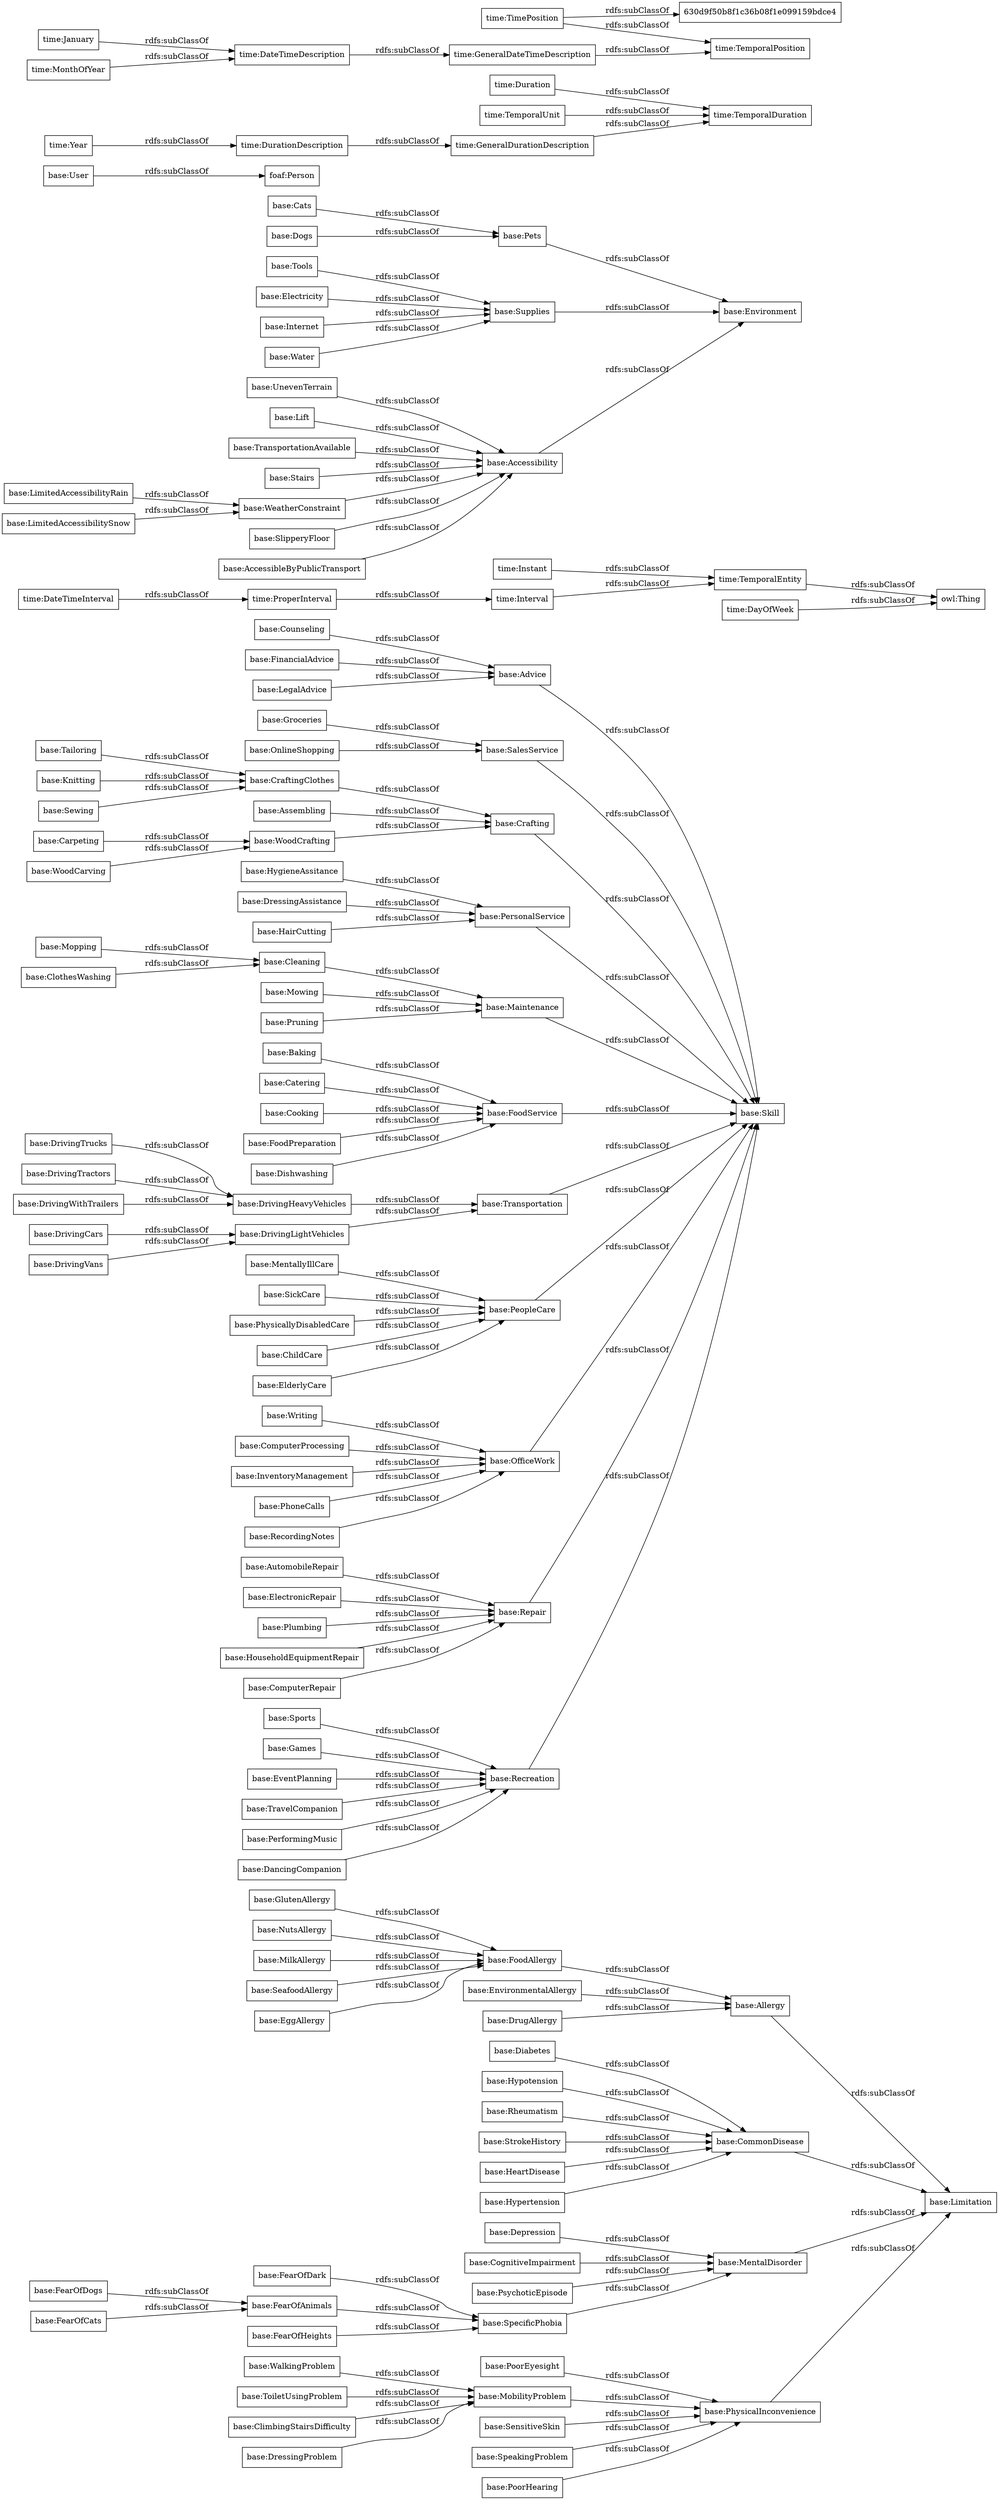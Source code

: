 digraph ar2dtool_diagram { 
rankdir=LR;
size="1000"
node [shape = rectangle, color="black"]; "base:WalkingProblem" "base:Sports" "base:Mopping" "base:Diabetes" "base:Plumbing" "base:Cleaning" "base:Advice" "base:DrivingCars" "base:EnvironmentalAllergy" "base:InventoryManagement" "base:Hypotension" "base:Cooking" "base:PoorHearing" "base:EventPlanning" "base:CognitiveImpairment" "time:Instant" "base:HouseholdEquipmentRepair" "base:Allergy" "base:SalesService" "base:Rheumatism" "time:DayOfWeek" "base:CraftingClothes" "base:UnevenTerrain" "base:Crafting" "base:Carpeting" "base:TravelCompanion" "base:PersonalService" "base:Mowing" "base:DrivingHeavyVehicles" "time:ProperInterval" "base:Dogs" "base:Lift" "base:TransportationAvailable" "base:Recreation" "base:PerformingMusic" "base:PhysicallyDisabledCare" "base:Cats" "base:PhoneCalls" "base:DrivingTrucks" "base:FearOfDark" "base:PoorEyesight" "base:CommonDisease" "base:DancingCompanion" "base:DrivingTractors" "base:FearOfDogs" "base:MilkAllergy" "base:Groceries" "base:FoodPreparation" "base:DressingProblem" "base:SensitiveSkin" "base:RecordingNotes" "base:Tailoring" "base:Assembling" "base:Limitation" "base:ToiletUsingProblem" "base:SpecificPhobia" "base:Pruning" "base:DrivingWithTrailers" "base:StrokeHistory" "base:WoodCarving" "base:FearOfAnimals" "base:Maintenance" "base:User" "base:Stairs" "base:MobilityProblem" "base:ComputerRepair" "base:Dishwashing" "base:SeafoodAllergy" "base:FoodAllergy" "base:ChildCare" "base:DrivingVans" "base:ClothesWashing" "base:OnlineShopping" "base:Accessibility" "base:ElderlyCare" "base:DrugAllergy" "base:HygieneAssitance" "base:MentallyIllCare" "base:Environment" "base:FoodService" "base:ClimbingStairsDifficulty" "base:Electricity" "base:EggAllergy" "base:Internet" "base:HeartDisease" "time:DurationDescription" "base:Transportation" "base:Counseling" "base:PeopleCare" "base:WeatherConstraint" "base:Writing" "base:FinancialAdvice" "base:Pets" "base:Water" "base:LimitedAccessibilityRain" "base:AutomobileRepair" "base:Games" "base:SickCare" "base:Tools" "base:GlutenAllergy" "base:SlipperyFloor" "base:FearOfCats" "base:MentalDisorder" "base:FearOfHeights" "base:Baking" "base:DrivingLightVehicles" "base:DressingAssistance" "base:OfficeWork" "base:PsychoticEpisode" "base:Hypertension" "base:SpeakingProblem" "base:NutsAllergy" "base:Knitting" "base:LimitedAccessibilitySnow" "base:ElectronicRepair" "base:AccessibleByPublicTransport" "base:Repair" "base:Skill" "base:Supplies" "base:HairCutting" "base:Catering" "base:LegalAdvice" "base:WoodCrafting" "base:ComputerProcessing" "base:PhysicalInconvenience" "base:Depression" "base:Sewing" "630d9f50b8f1c36b08f1e099159bdce4" "time:GeneralDateTimeDescription" "time:DateTimeInterval" "time:TemporalDuration" "time:Duration" "time:GeneralDurationDescription" "time:January" "time:TimePosition" "time:TemporalPosition" "time:Interval" "time:TemporalEntity" "time:Year" "time:MonthOfYear" "time:DateTimeDescription" "time:TemporalUnit" ; /*classes style*/
	"time:DateTimeDescription" -> "time:GeneralDateTimeDescription" [ label = "rdfs:subClassOf" ];
	"base:HairCutting" -> "base:PersonalService" [ label = "rdfs:subClassOf" ];
	"base:NutsAllergy" -> "base:FoodAllergy" [ label = "rdfs:subClassOf" ];
	"base:AccessibleByPublicTransport" -> "base:Accessibility" [ label = "rdfs:subClassOf" ];
	"base:Counseling" -> "base:Advice" [ label = "rdfs:subClassOf" ];
	"base:FinancialAdvice" -> "base:Advice" [ label = "rdfs:subClassOf" ];
	"base:DrugAllergy" -> "base:Allergy" [ label = "rdfs:subClassOf" ];
	"base:Groceries" -> "base:SalesService" [ label = "rdfs:subClassOf" ];
	"base:DancingCompanion" -> "base:Recreation" [ label = "rdfs:subClassOf" ];
	"time:Instant" -> "time:TemporalEntity" [ label = "rdfs:subClassOf" ];
	"base:SlipperyFloor" -> "base:Accessibility" [ label = "rdfs:subClassOf" ];
	"base:EnvironmentalAllergy" -> "base:Allergy" [ label = "rdfs:subClassOf" ];
	"base:FearOfCats" -> "base:FearOfAnimals" [ label = "rdfs:subClassOf" ];
	"base:Cats" -> "base:Pets" [ label = "rdfs:subClassOf" ];
	"base:HouseholdEquipmentRepair" -> "base:Repair" [ label = "rdfs:subClassOf" ];
	"base:LimitedAccessibilityRain" -> "base:WeatherConstraint" [ label = "rdfs:subClassOf" ];
	"base:Internet" -> "base:Supplies" [ label = "rdfs:subClassOf" ];
	"base:DrivingTractors" -> "base:DrivingHeavyVehicles" [ label = "rdfs:subClassOf" ];
	"base:Water" -> "base:Supplies" [ label = "rdfs:subClassOf" ];
	"base:PeopleCare" -> "base:Skill" [ label = "rdfs:subClassOf" ];
	"base:MobilityProblem" -> "base:PhysicalInconvenience" [ label = "rdfs:subClassOf" ];
	"base:Games" -> "base:Recreation" [ label = "rdfs:subClassOf" ];
	"base:Hypotension" -> "base:CommonDisease" [ label = "rdfs:subClassOf" ];
	"base:Carpeting" -> "base:WoodCrafting" [ label = "rdfs:subClassOf" ];
	"time:ProperInterval" -> "time:Interval" [ label = "rdfs:subClassOf" ];
	"base:Allergy" -> "base:Limitation" [ label = "rdfs:subClassOf" ];
	"base:OfficeWork" -> "base:Skill" [ label = "rdfs:subClassOf" ];
	"base:Plumbing" -> "base:Repair" [ label = "rdfs:subClassOf" ];
	"base:Depression" -> "base:MentalDisorder" [ label = "rdfs:subClassOf" ];
	"base:FearOfAnimals" -> "base:SpecificPhobia" [ label = "rdfs:subClassOf" ];
	"base:SickCare" -> "base:PeopleCare" [ label = "rdfs:subClassOf" ];
	"base:LimitedAccessibilitySnow" -> "base:WeatherConstraint" [ label = "rdfs:subClassOf" ];
	"base:Lift" -> "base:Accessibility" [ label = "rdfs:subClassOf" ];
	"base:ToiletUsingProblem" -> "base:MobilityProblem" [ label = "rdfs:subClassOf" ];
	"base:DrivingHeavyVehicles" -> "base:Transportation" [ label = "rdfs:subClassOf" ];
	"time:MonthOfYear" -> "time:DateTimeDescription" [ label = "rdfs:subClassOf" ];
	"base:FearOfDark" -> "base:SpecificPhobia" [ label = "rdfs:subClassOf" ];
	"base:EventPlanning" -> "base:Recreation" [ label = "rdfs:subClassOf" ];
	"base:Sewing" -> "base:CraftingClothes" [ label = "rdfs:subClassOf" ];
	"base:ElectronicRepair" -> "base:Repair" [ label = "rdfs:subClassOf" ];
	"base:DrivingTrucks" -> "base:DrivingHeavyVehicles" [ label = "rdfs:subClassOf" ];
	"base:DressingAssistance" -> "base:PersonalService" [ label = "rdfs:subClassOf" ];
	"base:MentallyIllCare" -> "base:PeopleCare" [ label = "rdfs:subClassOf" ];
	"base:WeatherConstraint" -> "base:Accessibility" [ label = "rdfs:subClassOf" ];
	"base:Baking" -> "base:FoodService" [ label = "rdfs:subClassOf" ];
	"base:DrivingLightVehicles" -> "base:Transportation" [ label = "rdfs:subClassOf" ];
	"base:FearOfDogs" -> "base:FearOfAnimals" [ label = "rdfs:subClassOf" ];
	"base:AutomobileRepair" -> "base:Repair" [ label = "rdfs:subClassOf" ];
	"base:Dogs" -> "base:Pets" [ label = "rdfs:subClassOf" ];
	"base:WoodCarving" -> "base:WoodCrafting" [ label = "rdfs:subClassOf" ];
	"base:TravelCompanion" -> "base:Recreation" [ label = "rdfs:subClassOf" ];
	"base:OnlineShopping" -> "base:SalesService" [ label = "rdfs:subClassOf" ];
	"base:TransportationAvailable" -> "base:Accessibility" [ label = "rdfs:subClassOf" ];
	"base:Pruning" -> "base:Maintenance" [ label = "rdfs:subClassOf" ];
	"base:EggAllergy" -> "base:FoodAllergy" [ label = "rdfs:subClassOf" ];
	"time:Duration" -> "time:TemporalDuration" [ label = "rdfs:subClassOf" ];
	"base:Accessibility" -> "base:Environment" [ label = "rdfs:subClassOf" ];
	"base:DrivingWithTrailers" -> "base:DrivingHeavyVehicles" [ label = "rdfs:subClassOf" ];
	"base:PsychoticEpisode" -> "base:MentalDisorder" [ label = "rdfs:subClassOf" ];
	"base:Catering" -> "base:FoodService" [ label = "rdfs:subClassOf" ];
	"base:Writing" -> "base:OfficeWork" [ label = "rdfs:subClassOf" ];
	"base:SensitiveSkin" -> "base:PhysicalInconvenience" [ label = "rdfs:subClassOf" ];
	"base:DressingProblem" -> "base:MobilityProblem" [ label = "rdfs:subClassOf" ];
	"base:Hypertension" -> "base:CommonDisease" [ label = "rdfs:subClassOf" ];
	"base:Repair" -> "base:Skill" [ label = "rdfs:subClassOf" ];
	"base:FoodAllergy" -> "base:Allergy" [ label = "rdfs:subClassOf" ];
	"base:Advice" -> "base:Skill" [ label = "rdfs:subClassOf" ];
	"base:Electricity" -> "base:Supplies" [ label = "rdfs:subClassOf" ];
	"base:Stairs" -> "base:Accessibility" [ label = "rdfs:subClassOf" ];
	"base:PhoneCalls" -> "base:OfficeWork" [ label = "rdfs:subClassOf" ];
	"base:PerformingMusic" -> "base:Recreation" [ label = "rdfs:subClassOf" ];
	"base:FoodService" -> "base:Skill" [ label = "rdfs:subClassOf" ];
	"base:CognitiveImpairment" -> "base:MentalDisorder" [ label = "rdfs:subClassOf" ];
	"base:Recreation" -> "base:Skill" [ label = "rdfs:subClassOf" ];
	"base:CraftingClothes" -> "base:Crafting" [ label = "rdfs:subClassOf" ];
	"base:Cleaning" -> "base:Maintenance" [ label = "rdfs:subClassOf" ];
	"base:SeafoodAllergy" -> "base:FoodAllergy" [ label = "rdfs:subClassOf" ];
	"base:ComputerProcessing" -> "base:OfficeWork" [ label = "rdfs:subClassOf" ];
	"base:InventoryManagement" -> "base:OfficeWork" [ label = "rdfs:subClassOf" ];
	"time:TimePosition" -> "630d9f50b8f1c36b08f1e099159bdce4" [ label = "rdfs:subClassOf" ];
	"time:TimePosition" -> "time:TemporalPosition" [ label = "rdfs:subClassOf" ];
	"base:DrivingVans" -> "base:DrivingLightVehicles" [ label = "rdfs:subClassOf" ];
	"base:SalesService" -> "base:Skill" [ label = "rdfs:subClassOf" ];
	"time:TemporalEntity" -> "owl:Thing" [ label = "rdfs:subClassOf" ];
	"base:HygieneAssitance" -> "base:PersonalService" [ label = "rdfs:subClassOf" ];
	"base:DrivingCars" -> "base:DrivingLightVehicles" [ label = "rdfs:subClassOf" ];
	"base:User" -> "foaf:Person" [ label = "rdfs:subClassOf" ];
	"base:Dishwashing" -> "base:FoodService" [ label = "rdfs:subClassOf" ];
	"base:Tools" -> "base:Supplies" [ label = "rdfs:subClassOf" ];
	"time:GeneralDurationDescription" -> "time:TemporalDuration" [ label = "rdfs:subClassOf" ];
	"base:WoodCrafting" -> "base:Crafting" [ label = "rdfs:subClassOf" ];
	"base:PoorHearing" -> "base:PhysicalInconvenience" [ label = "rdfs:subClassOf" ];
	"base:Tailoring" -> "base:CraftingClothes" [ label = "rdfs:subClassOf" ];
	"base:SpeakingProblem" -> "base:PhysicalInconvenience" [ label = "rdfs:subClassOf" ];
	"base:UnevenTerrain" -> "base:Accessibility" [ label = "rdfs:subClassOf" ];
	"base:LegalAdvice" -> "base:Advice" [ label = "rdfs:subClassOf" ];
	"time:DateTimeInterval" -> "time:ProperInterval" [ label = "rdfs:subClassOf" ];
	"base:Pets" -> "base:Environment" [ label = "rdfs:subClassOf" ];
	"time:Interval" -> "time:TemporalEntity" [ label = "rdfs:subClassOf" ];
	"base:Crafting" -> "base:Skill" [ label = "rdfs:subClassOf" ];
	"time:GeneralDateTimeDescription" -> "time:TemporalPosition" [ label = "rdfs:subClassOf" ];
	"base:Supplies" -> "base:Environment" [ label = "rdfs:subClassOf" ];
	"base:Diabetes" -> "base:CommonDisease" [ label = "rdfs:subClassOf" ];
	"base:MilkAllergy" -> "base:FoodAllergy" [ label = "rdfs:subClassOf" ];
	"time:January" -> "time:DateTimeDescription" [ label = "rdfs:subClassOf" ];
	"base:PhysicallyDisabledCare" -> "base:PeopleCare" [ label = "rdfs:subClassOf" ];
	"base:SpecificPhobia" -> "base:MentalDisorder" [ label = "rdfs:subClassOf" ];
	"base:FearOfHeights" -> "base:SpecificPhobia" [ label = "rdfs:subClassOf" ];
	"base:MentalDisorder" -> "base:Limitation" [ label = "rdfs:subClassOf" ];
	"time:DayOfWeek" -> "owl:Thing" [ label = "rdfs:subClassOf" ];
	"base:WalkingProblem" -> "base:MobilityProblem" [ label = "rdfs:subClassOf" ];
	"base:ClothesWashing" -> "base:Cleaning" [ label = "rdfs:subClassOf" ];
	"base:Mowing" -> "base:Maintenance" [ label = "rdfs:subClassOf" ];
	"base:PersonalService" -> "base:Skill" [ label = "rdfs:subClassOf" ];
	"time:Year" -> "time:DurationDescription" [ label = "rdfs:subClassOf" ];
	"base:Mopping" -> "base:Cleaning" [ label = "rdfs:subClassOf" ];
	"time:DurationDescription" -> "time:GeneralDurationDescription" [ label = "rdfs:subClassOf" ];
	"base:Maintenance" -> "base:Skill" [ label = "rdfs:subClassOf" ];
	"base:Rheumatism" -> "base:CommonDisease" [ label = "rdfs:subClassOf" ];
	"base:Cooking" -> "base:FoodService" [ label = "rdfs:subClassOf" ];
	"base:Sports" -> "base:Recreation" [ label = "rdfs:subClassOf" ];
	"base:Knitting" -> "base:CraftingClothes" [ label = "rdfs:subClassOf" ];
	"time:TemporalUnit" -> "time:TemporalDuration" [ label = "rdfs:subClassOf" ];
	"base:PhysicalInconvenience" -> "base:Limitation" [ label = "rdfs:subClassOf" ];
	"base:StrokeHistory" -> "base:CommonDisease" [ label = "rdfs:subClassOf" ];
	"base:Transportation" -> "base:Skill" [ label = "rdfs:subClassOf" ];
	"base:HeartDisease" -> "base:CommonDisease" [ label = "rdfs:subClassOf" ];
	"base:FoodPreparation" -> "base:FoodService" [ label = "rdfs:subClassOf" ];
	"base:ClimbingStairsDifficulty" -> "base:MobilityProblem" [ label = "rdfs:subClassOf" ];
	"base:ComputerRepair" -> "base:Repair" [ label = "rdfs:subClassOf" ];
	"base:Assembling" -> "base:Crafting" [ label = "rdfs:subClassOf" ];
	"base:CommonDisease" -> "base:Limitation" [ label = "rdfs:subClassOf" ];
	"base:PoorEyesight" -> "base:PhysicalInconvenience" [ label = "rdfs:subClassOf" ];
	"base:ChildCare" -> "base:PeopleCare" [ label = "rdfs:subClassOf" ];
	"base:GlutenAllergy" -> "base:FoodAllergy" [ label = "rdfs:subClassOf" ];
	"base:ElderlyCare" -> "base:PeopleCare" [ label = "rdfs:subClassOf" ];
	"base:RecordingNotes" -> "base:OfficeWork" [ label = "rdfs:subClassOf" ];

}
